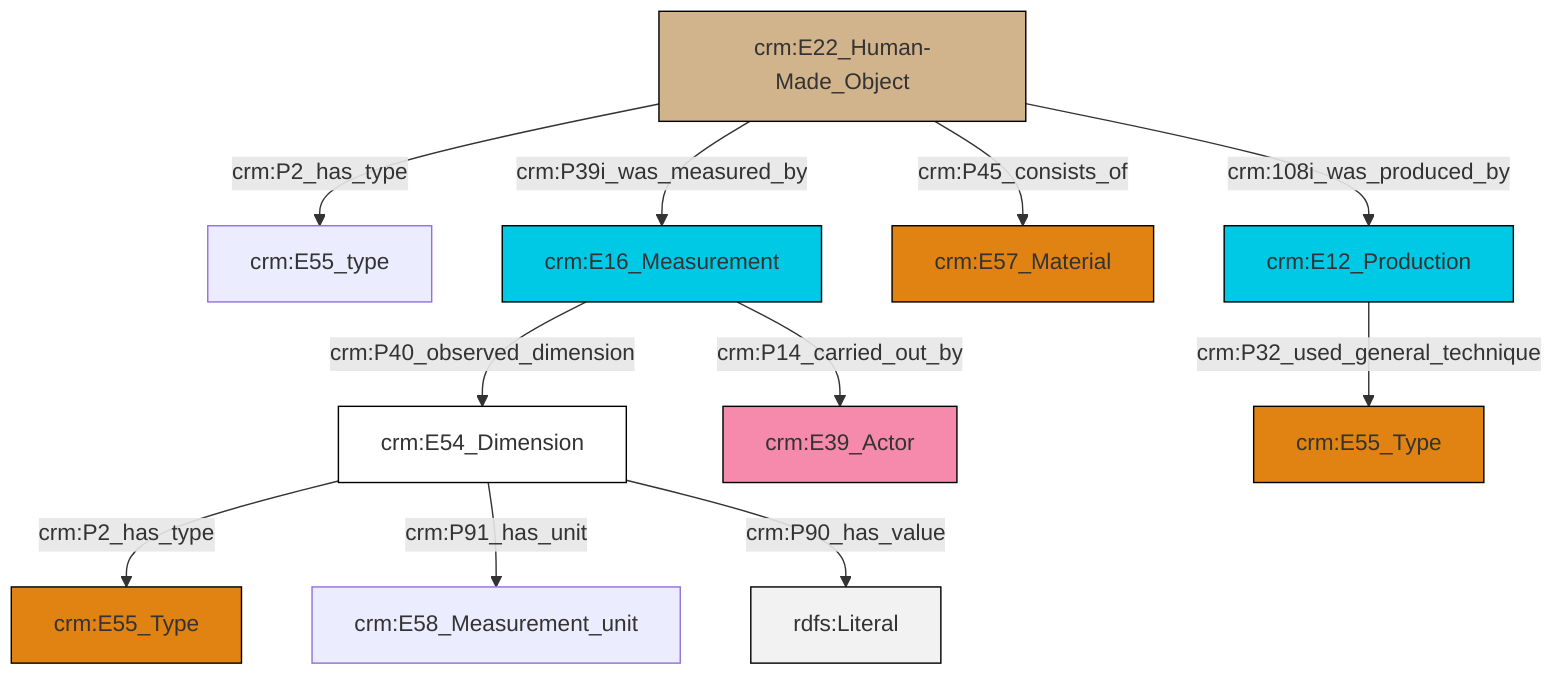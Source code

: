 graph TD
classDef Literal fill:#f2f2f2,stroke:#000000;
classDef CRM_Entity fill:#FFFFFF,stroke:#000000;
classDef Temporal_Entity fill:#00C9E6, stroke:#000000;
classDef Type fill:#E18312, stroke:#000000;
classDef Time-Span fill:#2C9C91, stroke:#000000;
classDef Appellation fill:#FFEB7F, stroke:#000000;
classDef Place fill:#008836, stroke:#000000;
classDef Persistent_Item fill:#B266B2, stroke:#000000;
classDef Conceptual_Object fill:#FFD700, stroke:#000000;
classDef Physical_Thing fill:#D2B48C, stroke:#000000;
classDef Actor fill:#f58aad, stroke:#000000;
classDef PC_Classes fill:#4ce600, stroke:#000000;
classDef Multi fill:#cccccc,stroke:#000000;

0["crm:E22_Human-Made_Object"]:::Physical_Thing -->|crm:P2_has_type| 1["crm:E55_type"]:::Default
2["crm:E54_Dimension"]:::CRM_Entity -->|crm:P2_has_type| 3["crm:E55_Type"]:::Type
4["crm:E16_Measurement"]:::Temporal_Entity -->|crm:P14_carried_out_by| 5["crm:E39_Actor"]:::Actor
0["crm:E22_Human-Made_Object"]:::Physical_Thing -->|crm:P39i_was_measured_by| 4["crm:E16_Measurement"]:::Temporal_Entity
12["crm:E12_Production"]:::Temporal_Entity -->|crm:P32_used_general_technique| 6["crm:E55_Type"]:::Type
0["crm:E22_Human-Made_Object"]:::Physical_Thing -->|crm:108i_was_produced_by| 12["crm:E12_Production"]:::Temporal_Entity
4["crm:E16_Measurement"]:::Temporal_Entity -->|crm:P40_observed_dimension| 2["crm:E54_Dimension"]:::CRM_Entity
0["crm:E22_Human-Made_Object"]:::Physical_Thing -->|crm:P45_consists_of| 8["crm:E57_Material"]:::Type
2["crm:E54_Dimension"]:::CRM_Entity -->|crm:P91_has_unit| 16["crm:E58_Measurement_unit"]:::Default
2["crm:E54_Dimension"]:::CRM_Entity -->|crm:P90_has_value| 17[rdfs:Literal]:::Literal